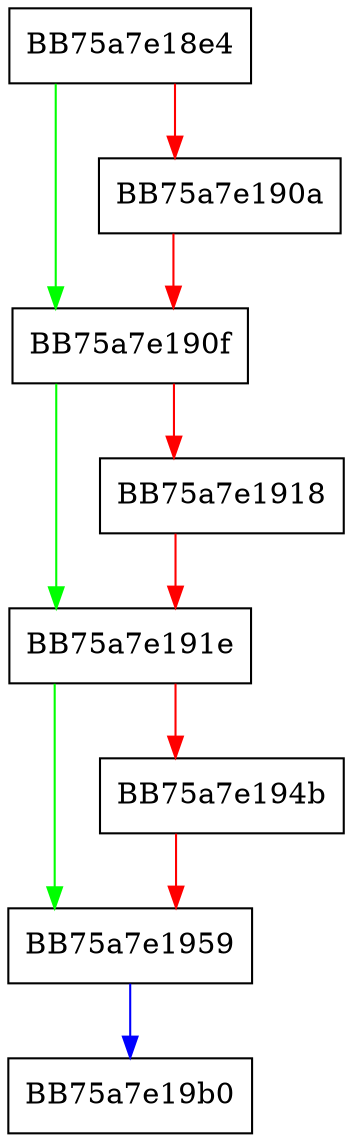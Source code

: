 digraph CreateInstance {
  node [shape="box"];
  graph [splines=ortho];
  BB75a7e18e4 -> BB75a7e190f [color="green"];
  BB75a7e18e4 -> BB75a7e190a [color="red"];
  BB75a7e190a -> BB75a7e190f [color="red"];
  BB75a7e190f -> BB75a7e191e [color="green"];
  BB75a7e190f -> BB75a7e1918 [color="red"];
  BB75a7e1918 -> BB75a7e191e [color="red"];
  BB75a7e191e -> BB75a7e1959 [color="green"];
  BB75a7e191e -> BB75a7e194b [color="red"];
  BB75a7e194b -> BB75a7e1959 [color="red"];
  BB75a7e1959 -> BB75a7e19b0 [color="blue"];
}